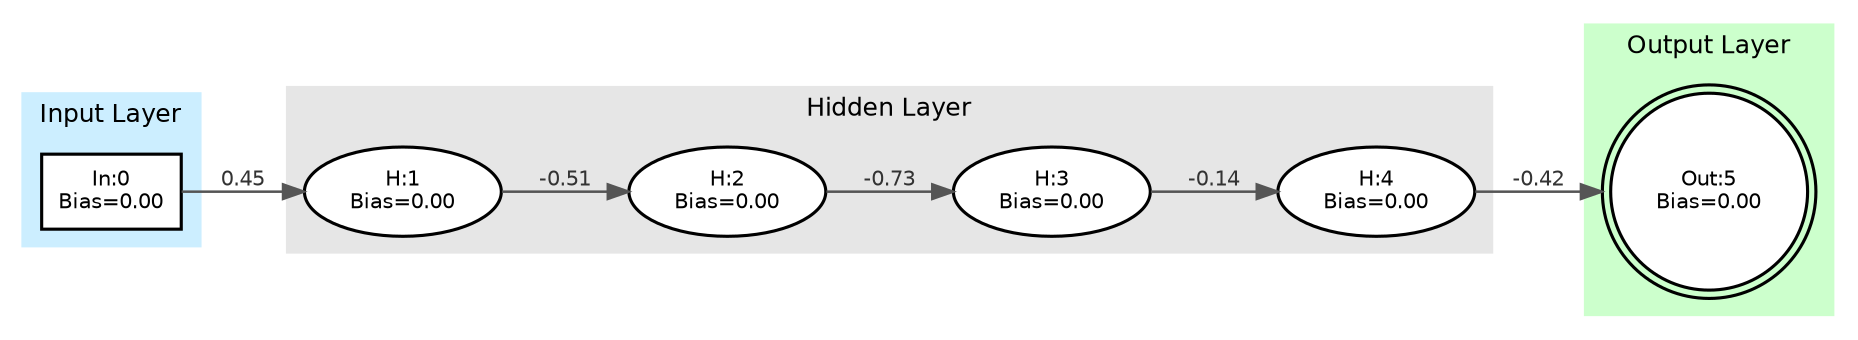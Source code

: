 digraph Minet {
    // Use left-to-right orientation
    rankdir=LR;
    graph [layout=dot, fontname="Helvetica", fontsize=12];
    node [fontname="Helvetica", fontsize=10];
    edge [fontname="Helvetica", fontsize=10];

    subgraph cluster_inputs {
        style=filled;
        color="#cceeff";
        penwidth=1.5;
        label="Input Layer";
        labelloc="top";
        labeljust="center";
        rank=same;
        neuron_0 [shape=box, style=filled, fillcolor=white, penwidth=1.5, label="In:0\nBias=0.00"];
    }

    subgraph cluster_hidden {
        style=filled;
        color="#e6e6e6";
        penwidth=1.5;
        label="Hidden Layer";
        labelloc="top";
        labeljust="center";
        neuron_1 [shape=ellipse, style=filled, fillcolor=white, penwidth=1.5, label="H:1\nBias=0.00"];
        neuron_2 [shape=ellipse, style=filled, fillcolor=white, penwidth=1.5, label="H:2\nBias=0.00"];
        neuron_3 [shape=ellipse, style=filled, fillcolor=white, penwidth=1.5, label="H:3\nBias=0.00"];
        neuron_4 [shape=ellipse, style=filled, fillcolor=white, penwidth=1.5, label="H:4\nBias=0.00"];
    }

    subgraph cluster_outputs {
        style=filled;
        color="#ccffcc";
        penwidth=1.5;
        label="Output Layer";
        labelloc="top";
        labeljust="center";
        rank=same;
        neuron_5 [shape=doublecircle, style=filled, fillcolor=white, penwidth=1.5, label="Out:5\nBias=0.00"];
    }

    // Edges
    edge [color="#555555", penwidth=1.2];
    neuron_0 -> neuron_1 [label="0.45", fontcolor="#333333"];
    neuron_1 -> neuron_2 [label="-0.51", fontcolor="#333333"];
    neuron_2 -> neuron_3 [label="-0.73", fontcolor="#333333"];
    neuron_3 -> neuron_4 [label="-0.14", fontcolor="#333333"];
    neuron_4 -> neuron_5 [label="-0.42", fontcolor="#333333"];
}
